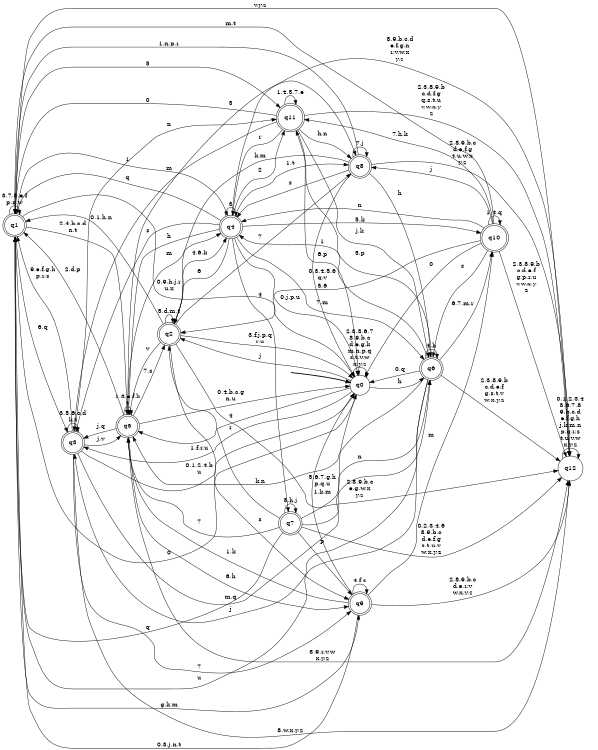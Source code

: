 digraph BlueStar {
__start0 [style = invis, shape = none, label = "", width = 0, height = 0];

rankdir=LR;
size="8,5";

s0 [style="filled", color="black", fillcolor="white" shape="circle", label="q0"];
s1 [style="rounded,filled", color="black", fillcolor="white" shape="doublecircle", label="q1"];
s2 [style="rounded,filled", color="black", fillcolor="white" shape="doublecircle", label="q2"];
s3 [style="rounded,filled", color="black", fillcolor="white" shape="doublecircle", label="q3"];
s4 [style="rounded,filled", color="black", fillcolor="white" shape="doublecircle", label="q4"];
s5 [style="rounded,filled", color="black", fillcolor="white" shape="doublecircle", label="q5"];
s6 [style="rounded,filled", color="black", fillcolor="white" shape="doublecircle", label="q6"];
s7 [style="rounded,filled", color="black", fillcolor="white" shape="doublecircle", label="q7"];
s8 [style="rounded,filled", color="black", fillcolor="white" shape="doublecircle", label="q8"];
s9 [style="rounded,filled", color="black", fillcolor="white" shape="doublecircle", label="q9"];
s10 [style="rounded,filled", color="black", fillcolor="white" shape="doublecircle", label="q10"];
s11 [style="rounded,filled", color="black", fillcolor="white" shape="doublecircle", label="q11"];
s12 [style="filled", color="black", fillcolor="white" shape="circle", label="q12"];
subgraph cluster_main { 
	graph [pad=".75", ranksep="0.15", nodesep="0.15"];
	 style=invis; 
	__start0 -> s0 [penwidth=2];
}
s0 -> s0 [label="2,3,5,6,7\n8,9,b,c\nd,e,g,k\nm,n,p,q\ns,t,v,w\nx,y,z"];
s0 -> s1 [label="0"];
s0 -> s2 [label="j"];
s0 -> s3 [label="1,f,r,u"];
s0 -> s5 [label="4"];
s0 -> s6 [label="h"];
s1 -> s0 [label="0,9,h,j,r\nu,x"];
s1 -> s1 [label="3,7,8,e,f\np,s,w"];
s1 -> s3 [label="6,q"];
s1 -> s4 [label="1"];
s1 -> s5 [label="2,4,b,c,d\nn,t"];
s1 -> s9 [label="g,k,m"];
s1 -> s11 [label="5"];
s1 -> s12 [label="v,y,z"];
s2 -> s0 [label="3,f,j,p,q\nr,u"];
s2 -> s1 [label="0,1,h,n"];
s2 -> s2 [label="5,d,m,t"];
s2 -> s4 [label="4,6,k"];
s2 -> s5 [label="v"];
s2 -> s8 [label="7"];
s2 -> s9 [label="s"];
s2 -> s12 [label="2,8,9,b,c\ne,g,w,x\ny,z"];
s3 -> s0 [label="0,1,2,4,b\nu"];
s3 -> s1 [label="9,e,f,g,h\np,r,s"];
s3 -> s3 [label="3,5,6,c,d\nk,t"];
s3 -> s5 [label="j,v"];
s3 -> s6 [label="m,q"];
s3 -> s9 [label="7"];
s3 -> s11 [label="n"];
s3 -> s12 [label="8,w,x,y,z"];
s4 -> s0 [label="0,j,p,u"];
s4 -> s1 [label="q"];
s4 -> s2 [label="6"];
s4 -> s3 [label="s"];
s4 -> s4 [label="3"];
s4 -> s5 [label="h"];
s4 -> s6 [label="7,m"];
s4 -> s7 [label="4"];
s4 -> s8 [label="1,t"];
s4 -> s10 [label="5,k"];
s4 -> s11 [label="2"];
s4 -> s12 [label="8,9,b,c,d\ne,f,g,n\nr,v,w,x\ny,z"];
s5 -> s0 [label="0,4,b,c,g\nn,u"];
s5 -> s1 [label="2,d,p"];
s5 -> s2 [label="7,s"];
s5 -> s3 [label="j,q"];
s5 -> s4 [label="m"];
s5 -> s5 [label="1,3,e,f,k\nt"];
s5 -> s8 [label="5"];
s5 -> s9 [label="6,h"];
s5 -> s12 [label="8,9,r,v,w\nx,y,z"];
s6 -> s0 [label="0,q"];
s6 -> s1 [label="u"];
s6 -> s3 [label="j"];
s6 -> s4 [label="1"];
s6 -> s5 [label="k,n"];
s6 -> s6 [label="4,h"];
s6 -> s10 [label="6,7,m,r"];
s6 -> s11 [label="5,p"];
s6 -> s12 [label="2,3,8,9,b\nc,d,e,f\ng,s,t,v\nw,x,y,z"];
s7 -> s0 [label="1,k,m"];
s7 -> s1 [label="q"];
s7 -> s2 [label="r"];
s7 -> s5 [label="7"];
s7 -> s6 [label="n"];
s7 -> s7 [label="5,h,j"];
s7 -> s9 [label="p"];
s7 -> s12 [label="0,2,3,4,6\n8,9,b,c\nd,e,f,g\ns,t,u,v\nw,x,y,z"];
s8 -> s0 [label="0,3,4,5,6\nq,v"];
s8 -> s1 [label="1,n,p,r"];
s8 -> s2 [label="k,m"];
s8 -> s4 [label="s"];
s8 -> s6 [label="h"];
s8 -> s8 [label="7,j"];
s8 -> s12 [label="2,8,9,b,c\nd,e,f,g\nt,u,w,x\ny,z"];
s9 -> s0 [label="5,6,7,g,h\np,q,u"];
s9 -> s1 [label="0,3,j,n,t"];
s9 -> s5 [label="1,k"];
s9 -> s9 [label="4,f,s"];
s9 -> s10 [label="m"];
s9 -> s12 [label="2,8,9,b,c\nd,e,r,v\nw,x,y,z"];
s10 -> s0 [label="0"];
s10 -> s1 [label="m,t"];
s10 -> s2 [label="5,6"];
s10 -> s4 [label="n"];
s10 -> s6 [label="s"];
s10 -> s8 [label="j"];
s10 -> s10 [label="1,4,q"];
s10 -> s11 [label="7,h,k"];
s10 -> s12 [label="2,3,8,9,b\nc,d,e,f\ng,p,r,u\nv,w,x,y\nz"];
s11 -> s0 [label="6,p"];
s11 -> s1 [label="0"];
s11 -> s3 [label="m"];
s11 -> s4 [label="r"];
s11 -> s6 [label="j,k"];
s11 -> s8 [label="h,n"];
s11 -> s11 [label="1,4,5,7,e"];
s11 -> s12 [label="2,3,8,9,b\nc,d,f,g\nq,s,t,u\nv,w,x,y\nz"];
s12 -> s12 [label="0,1,2,3,4\n5,6,7,8\n9,b,c,d\ne,f,g,h\nj,k,m,n\np,q,r,s\nt,u,v,w\nx,y,z"];

}